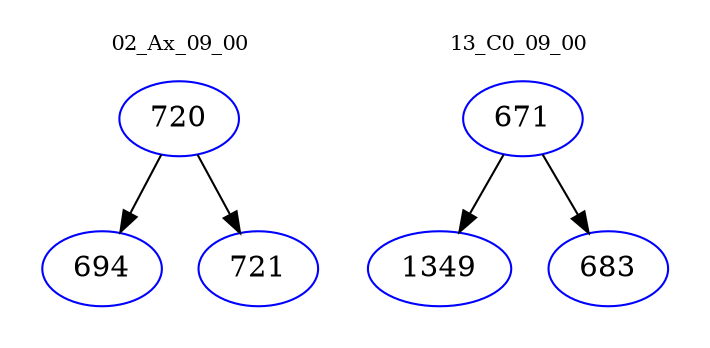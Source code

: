 digraph{
subgraph cluster_0 {
color = white
label = "02_Ax_09_00";
fontsize=10;
T0_720 [label="720", color="blue"]
T0_720 -> T0_694 [color="black"]
T0_694 [label="694", color="blue"]
T0_720 -> T0_721 [color="black"]
T0_721 [label="721", color="blue"]
}
subgraph cluster_1 {
color = white
label = "13_C0_09_00";
fontsize=10;
T1_671 [label="671", color="blue"]
T1_671 -> T1_1349 [color="black"]
T1_1349 [label="1349", color="blue"]
T1_671 -> T1_683 [color="black"]
T1_683 [label="683", color="blue"]
}
}
